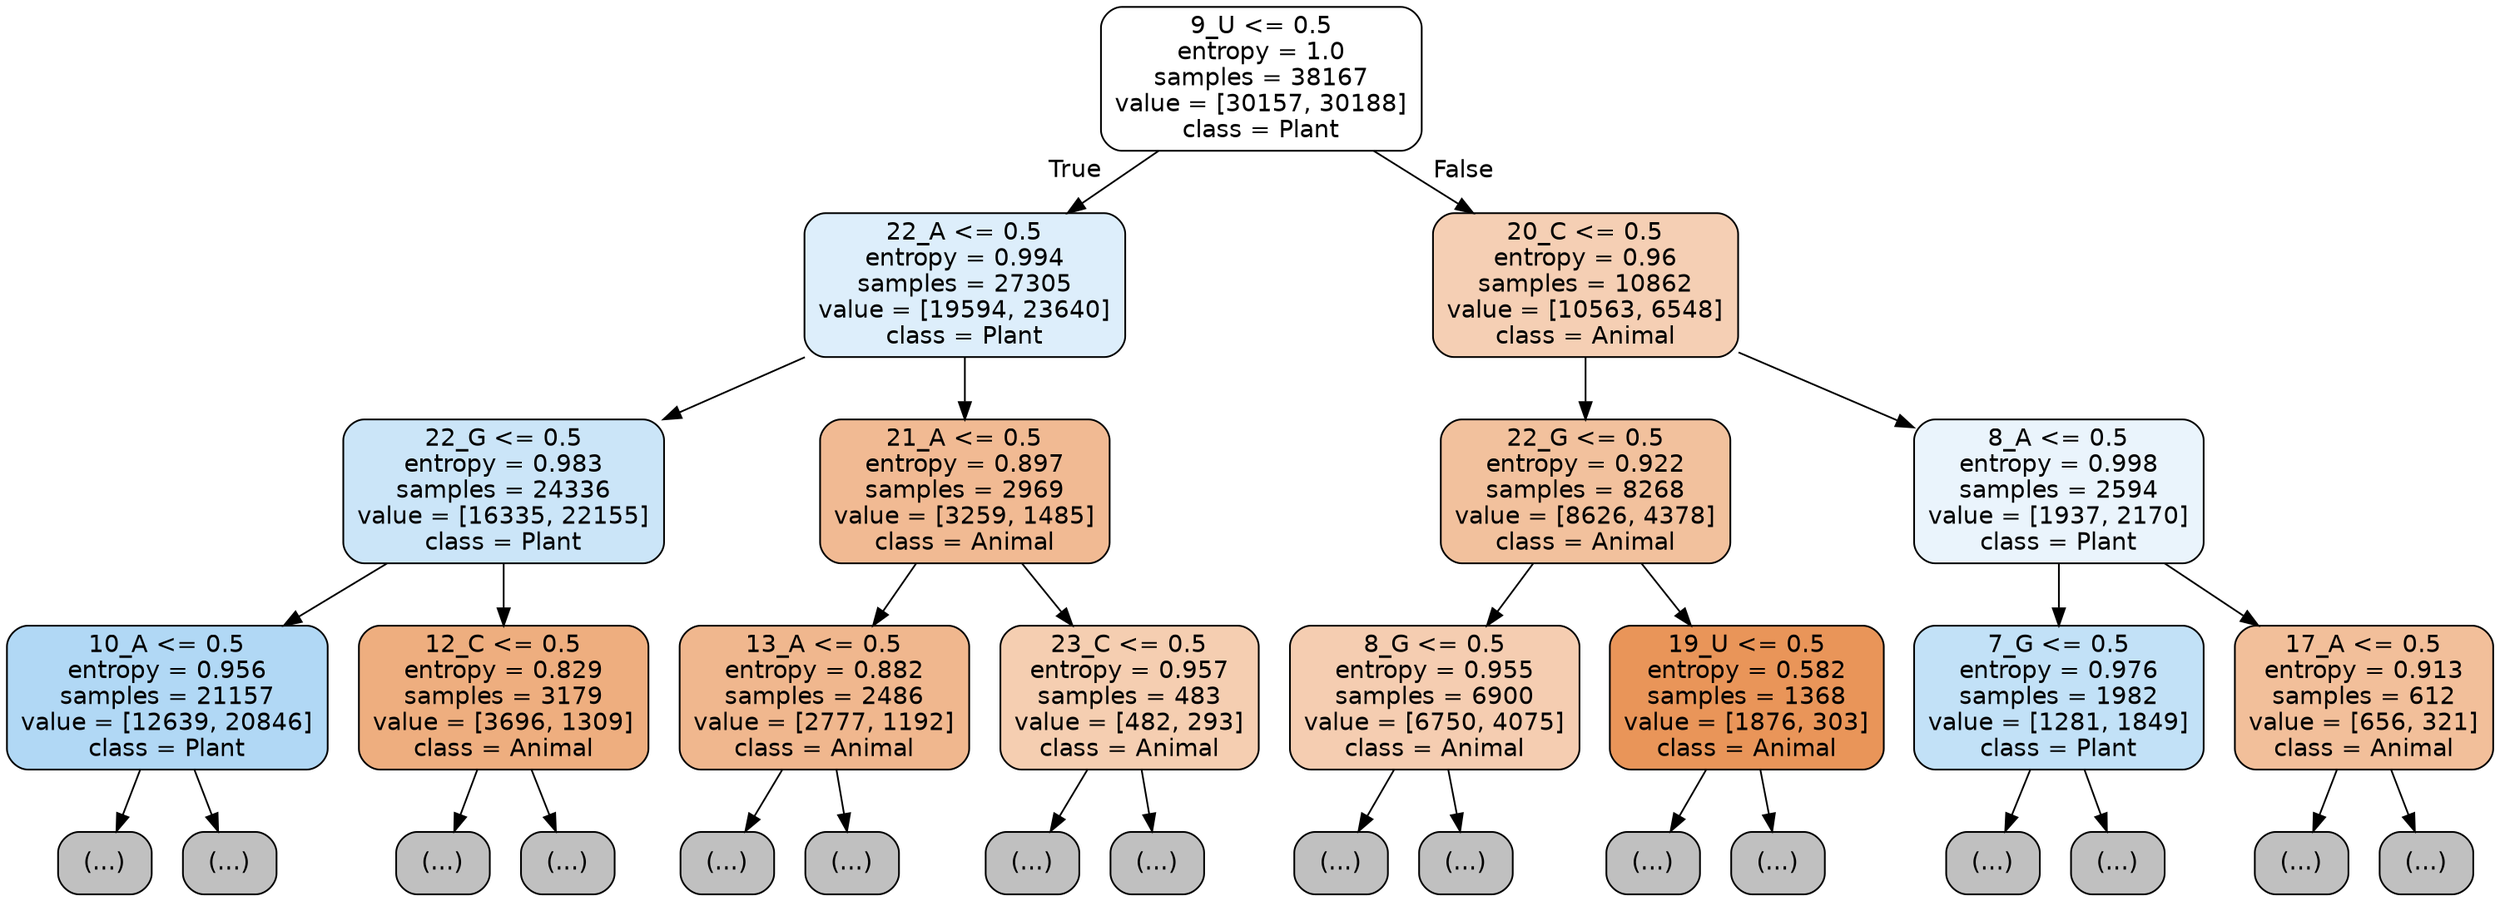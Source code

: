 digraph Tree {
node [shape=box, style="filled, rounded", color="black", fontname="helvetica"] ;
edge [fontname="helvetica"] ;
0 [label="9_U <= 0.5\nentropy = 1.0\nsamples = 38167\nvalue = [30157, 30188]\nclass = Plant", fillcolor="#ffffff"] ;
1 [label="22_A <= 0.5\nentropy = 0.994\nsamples = 27305\nvalue = [19594, 23640]\nclass = Plant", fillcolor="#ddeefb"] ;
0 -> 1 [labeldistance=2.5, labelangle=45, headlabel="True"] ;
2 [label="22_G <= 0.5\nentropy = 0.983\nsamples = 24336\nvalue = [16335, 22155]\nclass = Plant", fillcolor="#cbe5f8"] ;
1 -> 2 ;
3 [label="10_A <= 0.5\nentropy = 0.956\nsamples = 21157\nvalue = [12639, 20846]\nclass = Plant", fillcolor="#b1d8f5"] ;
2 -> 3 ;
4 [label="(...)", fillcolor="#C0C0C0"] ;
3 -> 4 ;
6713 [label="(...)", fillcolor="#C0C0C0"] ;
3 -> 6713 ;
9142 [label="12_C <= 0.5\nentropy = 0.829\nsamples = 3179\nvalue = [3696, 1309]\nclass = Animal", fillcolor="#eeae7f"] ;
2 -> 9142 ;
9143 [label="(...)", fillcolor="#C0C0C0"] ;
9142 -> 9143 ;
10282 [label="(...)", fillcolor="#C0C0C0"] ;
9142 -> 10282 ;
10549 [label="21_A <= 0.5\nentropy = 0.897\nsamples = 2969\nvalue = [3259, 1485]\nclass = Animal", fillcolor="#f1ba93"] ;
1 -> 10549 ;
10550 [label="13_A <= 0.5\nentropy = 0.882\nsamples = 2486\nvalue = [2777, 1192]\nclass = Animal", fillcolor="#f0b78e"] ;
10549 -> 10550 ;
10551 [label="(...)", fillcolor="#C0C0C0"] ;
10550 -> 10551 ;
11462 [label="(...)", fillcolor="#C0C0C0"] ;
10550 -> 11462 ;
11735 [label="23_C <= 0.5\nentropy = 0.957\nsamples = 483\nvalue = [482, 293]\nclass = Animal", fillcolor="#f5ceb1"] ;
10549 -> 11735 ;
11736 [label="(...)", fillcolor="#C0C0C0"] ;
11735 -> 11736 ;
12027 [label="(...)", fillcolor="#C0C0C0"] ;
11735 -> 12027 ;
12052 [label="20_C <= 0.5\nentropy = 0.96\nsamples = 10862\nvalue = [10563, 6548]\nclass = Animal", fillcolor="#f5cfb4"] ;
0 -> 12052 [labeldistance=2.5, labelangle=-45, headlabel="False"] ;
12053 [label="22_G <= 0.5\nentropy = 0.922\nsamples = 8268\nvalue = [8626, 4378]\nclass = Animal", fillcolor="#f2c19d"] ;
12052 -> 12053 ;
12054 [label="8_G <= 0.5\nentropy = 0.955\nsamples = 6900\nvalue = [6750, 4075]\nclass = Animal", fillcolor="#f5cdb1"] ;
12053 -> 12054 ;
12055 [label="(...)", fillcolor="#C0C0C0"] ;
12054 -> 12055 ;
14452 [label="(...)", fillcolor="#C0C0C0"] ;
12054 -> 14452 ;
15323 [label="19_U <= 0.5\nentropy = 0.582\nsamples = 1368\nvalue = [1876, 303]\nclass = Animal", fillcolor="#e99559"] ;
12053 -> 15323 ;
15324 [label="(...)", fillcolor="#C0C0C0"] ;
15323 -> 15324 ;
15629 [label="(...)", fillcolor="#C0C0C0"] ;
15323 -> 15629 ;
15710 [label="8_A <= 0.5\nentropy = 0.998\nsamples = 2594\nvalue = [1937, 2170]\nclass = Plant", fillcolor="#eaf4fc"] ;
12052 -> 15710 ;
15711 [label="7_G <= 0.5\nentropy = 0.976\nsamples = 1982\nvalue = [1281, 1849]\nclass = Plant", fillcolor="#c2e1f7"] ;
15710 -> 15711 ;
15712 [label="(...)", fillcolor="#C0C0C0"] ;
15711 -> 15712 ;
16393 [label="(...)", fillcolor="#C0C0C0"] ;
15711 -> 16393 ;
16580 [label="17_A <= 0.5\nentropy = 0.913\nsamples = 612\nvalue = [656, 321]\nclass = Animal", fillcolor="#f2bf9a"] ;
15710 -> 16580 ;
16581 [label="(...)", fillcolor="#C0C0C0"] ;
16580 -> 16581 ;
16776 [label="(...)", fillcolor="#C0C0C0"] ;
16580 -> 16776 ;
}